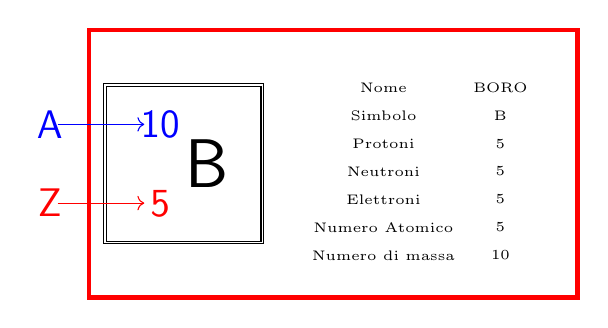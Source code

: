﻿\begin{tikzpicture}
\draw[red,ultra thick] (-.2,-.2) -- (-.2,3.2) -- (6,3.2) -- (6,-.2) -- cycle;
\draw[double] (0,.5) -- (0,2.5) -- (2,2.5) -- (2,.5) -- cycle; 
\node[font=\Huge] at (1.3,1.5) {\textsf{B}};
\node[font=\Large,blue] at (.7,2) {\textsf{10}};
\node[font=\Large,red] at (.7,1) {\textsf{5}};
\node[font=\Large,blue] at (-.7,2) {\textsf{A}};
\node[font=\Large,red] at (-.7,1) {\textsf{Z}};
\draw[->,red] (-.6,1) -- (.5,1);
\draw[->,blue] (-.6,2) -- (.5,2);
 \matrix [nodes={font=\tiny,minimum size=1mm}] at (4,1.4)
  {
    \node {Nome}; & \node{BORO};  \\
    \node {Simbolo}; & \node{B};  \\
    \node {Protoni}; & \node{5};  \\
    \node {Neutroni}; & \node{5};  \\
    \node {Elettroni}; & \node{5};  \\
    \node {Numero Atomico}; & \node{5};  \\
	\node {Numero di massa}; & \node{10};  \\
  };
\end{tikzpicture}
